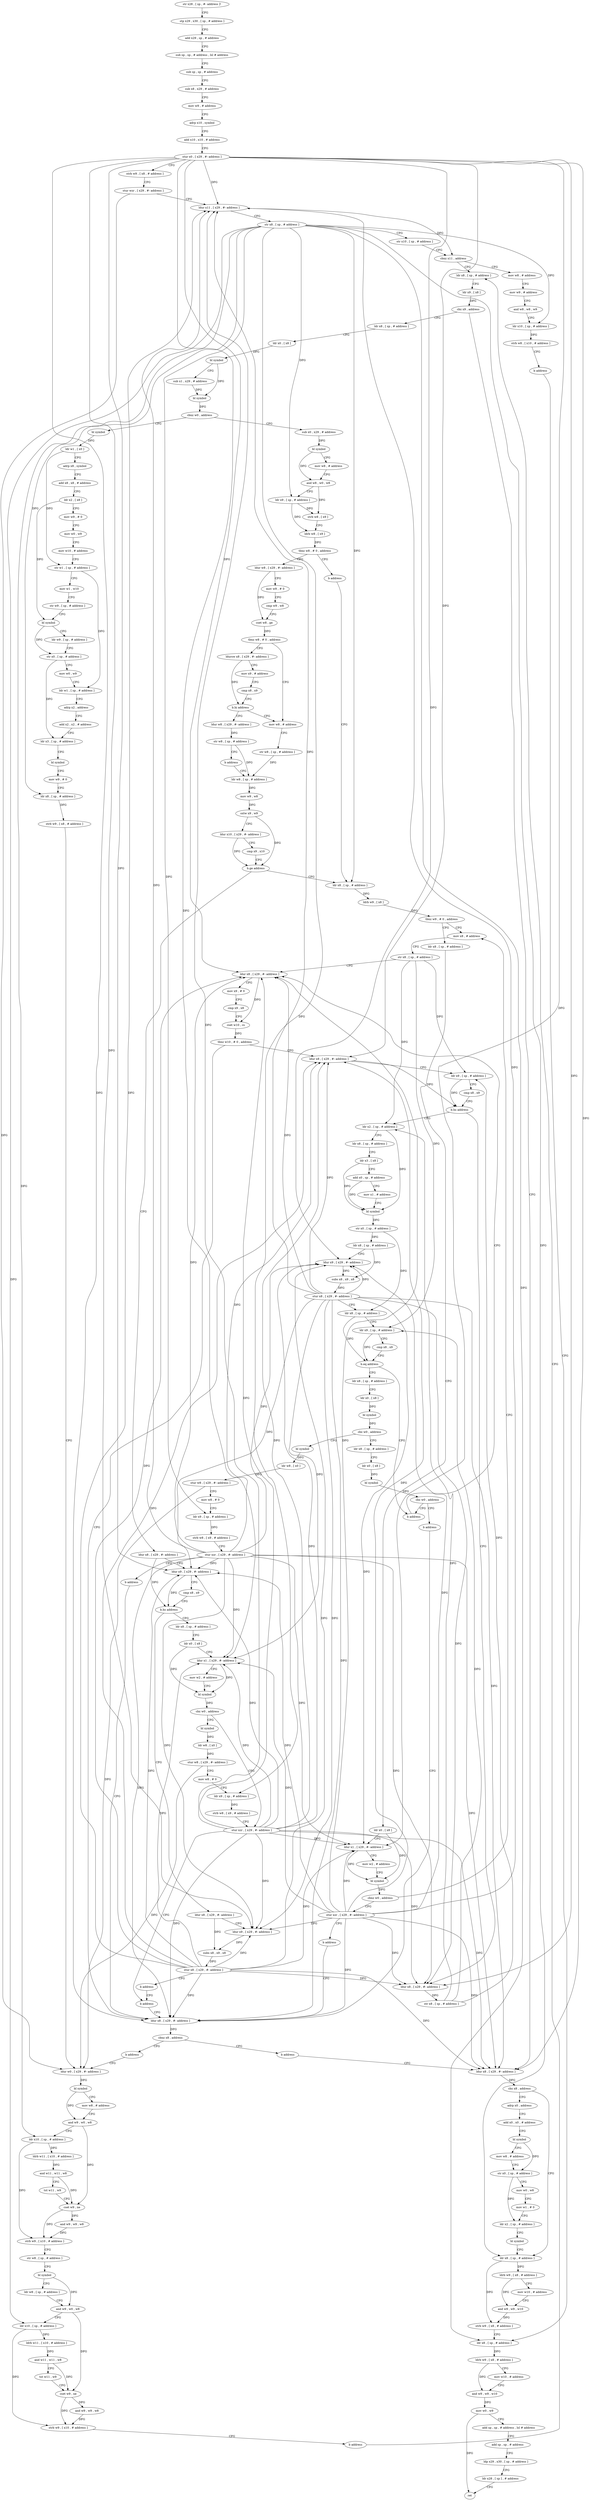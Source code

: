 digraph "func" {
"4208736" [label = "str x28 , [ sp , #- address ]!" ]
"4208740" [label = "stp x29 , x30 , [ sp , # address ]" ]
"4208744" [label = "add x29 , sp , # address" ]
"4208748" [label = "sub sp , sp , # address , lsl # address" ]
"4208752" [label = "sub sp , sp , # address" ]
"4208756" [label = "sub x8 , x29 , # address" ]
"4208760" [label = "mov w9 , # address" ]
"4208764" [label = "adrp x10 , symbol" ]
"4208768" [label = "add x10 , x10 , # address" ]
"4208772" [label = "stur x0 , [ x29 , #- address ]" ]
"4208776" [label = "strb w9 , [ x8 , # address ]" ]
"4208780" [label = "stur wzr , [ x29 , #- address ]" ]
"4208784" [label = "ldur x11 , [ x29 , #- address ]" ]
"4208788" [label = "str x8 , [ sp , # address ]" ]
"4208792" [label = "str x10 , [ sp , # address ]" ]
"4208796" [label = "cbnz x11 , address" ]
"4208824" [label = "ldr x8 , [ sp , # address ]" ]
"4208800" [label = "mov w8 , # address" ]
"4208828" [label = "ldr x9 , [ x8 ]" ]
"4208832" [label = "cbz x9 , address" ]
"4209496" [label = "ldur x8 , [ x29 , #- address ]" ]
"4208836" [label = "ldr x8 , [ sp , # address ]" ]
"4208804" [label = "mov w9 , # address" ]
"4208808" [label = "and w8 , w8 , w9" ]
"4208812" [label = "ldr x10 , [ sp , # address ]" ]
"4208816" [label = "strb w8 , [ x10 , # address ]" ]
"4208820" [label = "b address" ]
"4209560" [label = "ldr x8 , [ sp , # address ]" ]
"4209500" [label = "cbz x8 , address" ]
"4209540" [label = "ldr x8 , [ sp , # address ]" ]
"4209504" [label = "adrp x0 , address" ]
"4208840" [label = "ldr x0 , [ x8 ]" ]
"4208844" [label = "bl symbol" ]
"4208848" [label = "sub x1 , x29 , # address" ]
"4208852" [label = "bl symbol" ]
"4208856" [label = "cbnz w0 , address" ]
"4209312" [label = "bl symbol" ]
"4208860" [label = "sub x0 , x29 , # address" ]
"4209564" [label = "ldrb w9 , [ x8 , # address ]" ]
"4209568" [label = "mov w10 , # address" ]
"4209572" [label = "and w9 , w9 , w10" ]
"4209576" [label = "mov w0 , w9" ]
"4209580" [label = "add sp , sp , # address , lsl # address" ]
"4209584" [label = "add sp , sp , # address" ]
"4209588" [label = "ldp x29 , x30 , [ sp , # address ]" ]
"4209592" [label = "ldr x28 , [ sp ] , # address" ]
"4209596" [label = "ret" ]
"4209544" [label = "ldrb w9 , [ x8 , # address ]" ]
"4209548" [label = "mov w10 , # address" ]
"4209552" [label = "and w9 , w9 , w10" ]
"4209556" [label = "strb w9 , [ x8 , # address ]" ]
"4209508" [label = "add x0 , x0 , # address" ]
"4209512" [label = "bl symbol" ]
"4209516" [label = "mov w8 , # address" ]
"4209520" [label = "str x0 , [ sp , # address ]" ]
"4209524" [label = "mov w0 , w8" ]
"4209528" [label = "mov w1 , # 0" ]
"4209532" [label = "ldr x2 , [ sp , # address ]" ]
"4209536" [label = "bl symbol" ]
"4209316" [label = "ldr w1 , [ x0 ]" ]
"4209320" [label = "adrp x8 , symbol" ]
"4209324" [label = "add x8 , x8 , # address" ]
"4209328" [label = "ldr x2 , [ x8 ]" ]
"4209332" [label = "mov w9 , # 0" ]
"4209336" [label = "mov w0 , w9" ]
"4209340" [label = "mov w10 , # address" ]
"4209344" [label = "str w1 , [ sp , # address ]" ]
"4209348" [label = "mov w1 , w10" ]
"4209352" [label = "str w9 , [ sp , # address ]" ]
"4209356" [label = "bl symbol" ]
"4209360" [label = "ldr w9 , [ sp , # address ]" ]
"4209364" [label = "str x0 , [ sp , # address ]" ]
"4209368" [label = "mov w0 , w9" ]
"4209372" [label = "ldr w1 , [ sp , # address ]" ]
"4209376" [label = "adrp x2 , address" ]
"4209380" [label = "add x2 , x2 , # address" ]
"4209384" [label = "ldr x3 , [ sp , # address ]" ]
"4209388" [label = "bl symbol" ]
"4209392" [label = "mov w9 , # 0" ]
"4209396" [label = "ldr x8 , [ sp , # address ]" ]
"4209400" [label = "strb w9 , [ x8 , # address ]" ]
"4209404" [label = "ldur w0 , [ x29 , #- address ]" ]
"4208864" [label = "bl symbol" ]
"4208868" [label = "mov w8 , # address" ]
"4208872" [label = "and w8 , w0 , w8" ]
"4208876" [label = "ldr x9 , [ sp , # address ]" ]
"4208880" [label = "strb w8 , [ x9 ]" ]
"4208884" [label = "ldrb w8 , [ x9 ]" ]
"4208888" [label = "tbnz w8 , # 0 , address" ]
"4208896" [label = "ldur w8 , [ x29 , #- address ]" ]
"4208892" [label = "b address" ]
"4208900" [label = "mov w9 , # 0" ]
"4208904" [label = "cmp w9 , w8" ]
"4208908" [label = "cset w8 , ge" ]
"4208912" [label = "tbnz w8 , # 0 , address" ]
"4208944" [label = "mov w8 , # address" ]
"4208916" [label = "ldursw x8 , [ x29 , #- address ]" ]
"4209068" [label = "ldr x8 , [ sp , # address ]" ]
"4208948" [label = "str w8 , [ sp , # address ]" ]
"4208952" [label = "ldr w8 , [ sp , # address ]" ]
"4208920" [label = "mov x9 , # address" ]
"4208924" [label = "cmp x8 , x9" ]
"4208928" [label = "b.hi address" ]
"4208932" [label = "ldur w8 , [ x29 , #- address ]" ]
"4209072" [label = "ldrb w9 , [ x8 ]" ]
"4209076" [label = "tbnz w9 , # 0 , address" ]
"4209112" [label = "mov x8 , # address" ]
"4209080" [label = "ldr x8 , [ sp , # address ]" ]
"4208976" [label = "ldur x8 , [ x29 , #- address ]" ]
"4208980" [label = "ldur x9 , [ x29 , #- address ]" ]
"4208984" [label = "cmp x8 , x9" ]
"4208988" [label = "b.hs address" ]
"4209012" [label = "ldr x8 , [ sp , # address ]" ]
"4208992" [label = "ldur x8 , [ x29 , #- address ]" ]
"4208936" [label = "str w8 , [ sp , # address ]" ]
"4208940" [label = "b address" ]
"4209116" [label = "str x8 , [ sp , # address ]" ]
"4209120" [label = "ldur x8 , [ x29 , #- address ]" ]
"4209084" [label = "ldr x0 , [ x8 ]" ]
"4209088" [label = "ldur x1 , [ x29 , #- address ]" ]
"4209092" [label = "mov w2 , # address" ]
"4209096" [label = "bl symbol" ]
"4209100" [label = "cbnz w0 , address" ]
"4209104" [label = "stur xzr , [ x29 , #- address ]" ]
"4209016" [label = "ldr x0 , [ x8 ]" ]
"4209020" [label = "ldur x1 , [ x29 , #- address ]" ]
"4209024" [label = "mov w2 , # address" ]
"4209028" [label = "bl symbol" ]
"4209032" [label = "cbz w0 , address" ]
"4209060" [label = "stur xzr , [ x29 , #- address ]" ]
"4209036" [label = "bl symbol" ]
"4208996" [label = "ldur x9 , [ x29 , #- address ]" ]
"4209000" [label = "subs x8 , x9 , x8" ]
"4209004" [label = "stur x8 , [ x29 , #- address ]" ]
"4209008" [label = "b address" ]
"4209064" [label = "b address" ]
"4208956" [label = "mov w9 , w8" ]
"4208960" [label = "sxtw x9 , w9" ]
"4208964" [label = "ldur x10 , [ x29 , #- address ]" ]
"4208968" [label = "cmp x9 , x10" ]
"4208972" [label = "b.ge address" ]
"4209296" [label = "ldur x8 , [ x29 , #- address ]" ]
"4209300" [label = "cbnz x8 , address" ]
"4209308" [label = "b address" ]
"4209304" [label = "b address" ]
"4209140" [label = "ldur x8 , [ x29 , #- address ]" ]
"4209144" [label = "ldr x9 , [ sp , # address ]" ]
"4209148" [label = "cmp x8 , x9" ]
"4209152" [label = "b.hs address" ]
"4209164" [label = "ldr x2 , [ sp , # address ]" ]
"4209156" [label = "ldur x8 , [ x29 , #- address ]" ]
"4209108" [label = "b address" ]
"4209040" [label = "ldr w8 , [ x0 ]" ]
"4209044" [label = "stur w8 , [ x29 , #- address ]" ]
"4209048" [label = "mov w8 , # 0" ]
"4209052" [label = "ldr x9 , [ sp , # address ]" ]
"4209056" [label = "strb w8 , [ x9 , # address ]" ]
"4209168" [label = "ldr x8 , [ sp , # address ]" ]
"4209172" [label = "ldr x3 , [ x8 ]" ]
"4209176" [label = "add x0 , sp , # address" ]
"4209180" [label = "mov x1 , # address" ]
"4209184" [label = "bl symbol" ]
"4209188" [label = "str x0 , [ sp , # address ]" ]
"4209192" [label = "ldr x8 , [ sp , # address ]" ]
"4209196" [label = "ldur x9 , [ x29 , #- address ]" ]
"4209200" [label = "subs x8 , x9 , x8" ]
"4209204" [label = "stur x8 , [ x29 , #- address ]" ]
"4209208" [label = "ldr x8 , [ sp , # address ]" ]
"4209212" [label = "ldr x9 , [ sp , # address ]" ]
"4209216" [label = "cmp x8 , x9" ]
"4209220" [label = "b.eq address" ]
"4209292" [label = "b address" ]
"4209224" [label = "ldr x8 , [ sp , # address ]" ]
"4209160" [label = "str x8 , [ sp , # address ]" ]
"4209408" [label = "bl symbol" ]
"4209412" [label = "mov w8 , # address" ]
"4209416" [label = "and w9 , w0 , w8" ]
"4209420" [label = "ldr x10 , [ sp , # address ]" ]
"4209424" [label = "ldrb w11 , [ x10 , # address ]" ]
"4209428" [label = "and w11 , w11 , w8" ]
"4209432" [label = "tst w11 , w9" ]
"4209436" [label = "cset w9 , ne" ]
"4209440" [label = "and w9 , w9 , w8" ]
"4209444" [label = "strb w9 , [ x10 , # address ]" ]
"4209448" [label = "str w8 , [ sp , # address ]" ]
"4209452" [label = "bl symbol" ]
"4209456" [label = "ldr w8 , [ sp , # address ]" ]
"4209460" [label = "and w9 , w0 , w8" ]
"4209464" [label = "ldr x10 , [ sp , # address ]" ]
"4209468" [label = "ldrb w11 , [ x10 , # address ]" ]
"4209472" [label = "and w11 , w11 , w8" ]
"4209476" [label = "tst w11 , w9" ]
"4209480" [label = "cset w9 , ne" ]
"4209484" [label = "and w9 , w9 , w8" ]
"4209488" [label = "strb w9 , [ x10 , # address ]" ]
"4209492" [label = "b address" ]
"4209228" [label = "ldr x0 , [ x8 ]" ]
"4209232" [label = "bl symbol" ]
"4209236" [label = "cbz w0 , address" ]
"4209272" [label = "ldr x8 , [ sp , # address ]" ]
"4209240" [label = "bl symbol" ]
"4209124" [label = "mov x9 , # 0" ]
"4209128" [label = "cmp x9 , x8" ]
"4209132" [label = "cset w10 , cs" ]
"4209136" [label = "tbnz w10 , # 0 , address" ]
"4209276" [label = "ldr x0 , [ x8 ]" ]
"4209280" [label = "bl symbol" ]
"4209284" [label = "cbz w0 , address" ]
"4209288" [label = "b address" ]
"4209244" [label = "ldr w8 , [ x0 ]" ]
"4209248" [label = "stur w8 , [ x29 , #- address ]" ]
"4209252" [label = "mov w8 , # 0" ]
"4209256" [label = "ldr x9 , [ sp , # address ]" ]
"4209260" [label = "strb w8 , [ x9 , # address ]" ]
"4209264" [label = "stur xzr , [ x29 , #- address ]" ]
"4209268" [label = "b address" ]
"4208736" -> "4208740" [ label = "CFG" ]
"4208740" -> "4208744" [ label = "CFG" ]
"4208744" -> "4208748" [ label = "CFG" ]
"4208748" -> "4208752" [ label = "CFG" ]
"4208752" -> "4208756" [ label = "CFG" ]
"4208756" -> "4208760" [ label = "CFG" ]
"4208760" -> "4208764" [ label = "CFG" ]
"4208764" -> "4208768" [ label = "CFG" ]
"4208768" -> "4208772" [ label = "CFG" ]
"4208772" -> "4208776" [ label = "CFG" ]
"4208772" -> "4208784" [ label = "DFG" ]
"4208772" -> "4209496" [ label = "DFG" ]
"4208772" -> "4209088" [ label = "DFG" ]
"4208772" -> "4209120" [ label = "DFG" ]
"4208772" -> "4209296" [ label = "DFG" ]
"4208772" -> "4208980" [ label = "DFG" ]
"4208772" -> "4209020" [ label = "DFG" ]
"4208772" -> "4208996" [ label = "DFG" ]
"4208772" -> "4209140" [ label = "DFG" ]
"4208772" -> "4209196" [ label = "DFG" ]
"4208772" -> "4209156" [ label = "DFG" ]
"4208776" -> "4208780" [ label = "CFG" ]
"4208780" -> "4208784" [ label = "CFG" ]
"4208780" -> "4209404" [ label = "DFG" ]
"4208784" -> "4208788" [ label = "CFG" ]
"4208784" -> "4208796" [ label = "DFG" ]
"4208788" -> "4208792" [ label = "CFG" ]
"4208788" -> "4208812" [ label = "DFG" ]
"4208788" -> "4209560" [ label = "DFG" ]
"4208788" -> "4209540" [ label = "DFG" ]
"4208788" -> "4209396" [ label = "DFG" ]
"4208788" -> "4208876" [ label = "DFG" ]
"4208788" -> "4209420" [ label = "DFG" ]
"4208788" -> "4209068" [ label = "DFG" ]
"4208788" -> "4209464" [ label = "DFG" ]
"4208788" -> "4209052" [ label = "DFG" ]
"4208788" -> "4209256" [ label = "DFG" ]
"4208792" -> "4208796" [ label = "CFG" ]
"4208796" -> "4208824" [ label = "CFG" ]
"4208796" -> "4208800" [ label = "CFG" ]
"4208824" -> "4208828" [ label = "CFG" ]
"4208800" -> "4208804" [ label = "CFG" ]
"4208828" -> "4208832" [ label = "DFG" ]
"4208832" -> "4209496" [ label = "CFG" ]
"4208832" -> "4208836" [ label = "CFG" ]
"4209496" -> "4209500" [ label = "DFG" ]
"4208836" -> "4208840" [ label = "CFG" ]
"4208804" -> "4208808" [ label = "CFG" ]
"4208808" -> "4208812" [ label = "CFG" ]
"4208812" -> "4208816" [ label = "DFG" ]
"4208816" -> "4208820" [ label = "CFG" ]
"4208820" -> "4209560" [ label = "CFG" ]
"4209560" -> "4209564" [ label = "DFG" ]
"4209500" -> "4209540" [ label = "CFG" ]
"4209500" -> "4209504" [ label = "CFG" ]
"4209540" -> "4209544" [ label = "DFG" ]
"4209540" -> "4209556" [ label = "DFG" ]
"4209504" -> "4209508" [ label = "CFG" ]
"4208840" -> "4208844" [ label = "DFG" ]
"4208844" -> "4208848" [ label = "CFG" ]
"4208844" -> "4208852" [ label = "DFG" ]
"4208848" -> "4208852" [ label = "DFG" ]
"4208852" -> "4208856" [ label = "DFG" ]
"4208856" -> "4209312" [ label = "CFG" ]
"4208856" -> "4208860" [ label = "CFG" ]
"4209312" -> "4209316" [ label = "DFG" ]
"4208860" -> "4208864" [ label = "DFG" ]
"4209564" -> "4209568" [ label = "CFG" ]
"4209564" -> "4209572" [ label = "DFG" ]
"4209568" -> "4209572" [ label = "CFG" ]
"4209572" -> "4209576" [ label = "DFG" ]
"4209576" -> "4209580" [ label = "CFG" ]
"4209576" -> "4209596" [ label = "DFG" ]
"4209580" -> "4209584" [ label = "CFG" ]
"4209584" -> "4209588" [ label = "CFG" ]
"4209588" -> "4209592" [ label = "CFG" ]
"4209592" -> "4209596" [ label = "CFG" ]
"4209544" -> "4209548" [ label = "CFG" ]
"4209544" -> "4209552" [ label = "DFG" ]
"4209548" -> "4209552" [ label = "CFG" ]
"4209552" -> "4209556" [ label = "DFG" ]
"4209556" -> "4209560" [ label = "CFG" ]
"4209508" -> "4209512" [ label = "CFG" ]
"4209512" -> "4209516" [ label = "CFG" ]
"4209512" -> "4209520" [ label = "DFG" ]
"4209516" -> "4209520" [ label = "CFG" ]
"4209520" -> "4209524" [ label = "CFG" ]
"4209520" -> "4209532" [ label = "DFG" ]
"4209524" -> "4209528" [ label = "CFG" ]
"4209528" -> "4209532" [ label = "CFG" ]
"4209532" -> "4209536" [ label = "CFG" ]
"4209536" -> "4209540" [ label = "CFG" ]
"4209316" -> "4209320" [ label = "CFG" ]
"4209316" -> "4209344" [ label = "DFG" ]
"4209320" -> "4209324" [ label = "CFG" ]
"4209324" -> "4209328" [ label = "CFG" ]
"4209328" -> "4209332" [ label = "CFG" ]
"4209328" -> "4209356" [ label = "DFG" ]
"4209332" -> "4209336" [ label = "CFG" ]
"4209336" -> "4209340" [ label = "CFG" ]
"4209340" -> "4209344" [ label = "CFG" ]
"4209344" -> "4209348" [ label = "CFG" ]
"4209344" -> "4209372" [ label = "DFG" ]
"4209348" -> "4209352" [ label = "CFG" ]
"4209352" -> "4209356" [ label = "CFG" ]
"4209356" -> "4209360" [ label = "CFG" ]
"4209356" -> "4209364" [ label = "DFG" ]
"4209360" -> "4209364" [ label = "CFG" ]
"4209364" -> "4209368" [ label = "CFG" ]
"4209364" -> "4209384" [ label = "DFG" ]
"4209368" -> "4209372" [ label = "CFG" ]
"4209372" -> "4209376" [ label = "CFG" ]
"4209376" -> "4209380" [ label = "CFG" ]
"4209380" -> "4209384" [ label = "CFG" ]
"4209384" -> "4209388" [ label = "CFG" ]
"4209388" -> "4209392" [ label = "CFG" ]
"4209392" -> "4209396" [ label = "CFG" ]
"4209396" -> "4209400" [ label = "DFG" ]
"4209400" -> "4209404" [ label = "CFG" ]
"4209404" -> "4209408" [ label = "DFG" ]
"4208864" -> "4208868" [ label = "CFG" ]
"4208864" -> "4208872" [ label = "DFG" ]
"4208868" -> "4208872" [ label = "CFG" ]
"4208872" -> "4208876" [ label = "CFG" ]
"4208872" -> "4208880" [ label = "DFG" ]
"4208876" -> "4208880" [ label = "DFG" ]
"4208876" -> "4208884" [ label = "DFG" ]
"4208880" -> "4208884" [ label = "CFG" ]
"4208884" -> "4208888" [ label = "DFG" ]
"4208888" -> "4208896" [ label = "CFG" ]
"4208888" -> "4208892" [ label = "CFG" ]
"4208896" -> "4208900" [ label = "CFG" ]
"4208896" -> "4208908" [ label = "DFG" ]
"4208892" -> "4209068" [ label = "CFG" ]
"4208900" -> "4208904" [ label = "CFG" ]
"4208904" -> "4208908" [ label = "CFG" ]
"4208908" -> "4208912" [ label = "DFG" ]
"4208912" -> "4208944" [ label = "CFG" ]
"4208912" -> "4208916" [ label = "CFG" ]
"4208944" -> "4208948" [ label = "CFG" ]
"4208916" -> "4208920" [ label = "CFG" ]
"4208916" -> "4208928" [ label = "DFG" ]
"4209068" -> "4209072" [ label = "DFG" ]
"4208948" -> "4208952" [ label = "DFG" ]
"4208952" -> "4208956" [ label = "DFG" ]
"4208920" -> "4208924" [ label = "CFG" ]
"4208924" -> "4208928" [ label = "CFG" ]
"4208928" -> "4208944" [ label = "CFG" ]
"4208928" -> "4208932" [ label = "CFG" ]
"4208932" -> "4208936" [ label = "DFG" ]
"4209072" -> "4209076" [ label = "DFG" ]
"4209076" -> "4209112" [ label = "CFG" ]
"4209076" -> "4209080" [ label = "CFG" ]
"4209112" -> "4209116" [ label = "CFG" ]
"4209080" -> "4209084" [ label = "CFG" ]
"4208976" -> "4208980" [ label = "CFG" ]
"4208976" -> "4208988" [ label = "DFG" ]
"4208980" -> "4208984" [ label = "CFG" ]
"4208980" -> "4208988" [ label = "DFG" ]
"4208984" -> "4208988" [ label = "CFG" ]
"4208988" -> "4209012" [ label = "CFG" ]
"4208988" -> "4208992" [ label = "CFG" ]
"4209012" -> "4209016" [ label = "CFG" ]
"4208992" -> "4208996" [ label = "CFG" ]
"4208992" -> "4209000" [ label = "DFG" ]
"4208936" -> "4208940" [ label = "CFG" ]
"4208936" -> "4208952" [ label = "DFG" ]
"4208940" -> "4208952" [ label = "CFG" ]
"4209116" -> "4209120" [ label = "CFG" ]
"4209116" -> "4209144" [ label = "DFG" ]
"4209116" -> "4209164" [ label = "DFG" ]
"4209116" -> "4209212" [ label = "DFG" ]
"4209120" -> "4209124" [ label = "CFG" ]
"4209120" -> "4209132" [ label = "DFG" ]
"4209084" -> "4209088" [ label = "CFG" ]
"4209084" -> "4209096" [ label = "DFG" ]
"4209088" -> "4209092" [ label = "CFG" ]
"4209088" -> "4209096" [ label = "DFG" ]
"4209092" -> "4209096" [ label = "CFG" ]
"4209096" -> "4209100" [ label = "DFG" ]
"4209100" -> "4209112" [ label = "CFG" ]
"4209100" -> "4209104" [ label = "CFG" ]
"4209104" -> "4209108" [ label = "CFG" ]
"4209104" -> "4208784" [ label = "DFG" ]
"4209104" -> "4209496" [ label = "DFG" ]
"4209104" -> "4209088" [ label = "DFG" ]
"4209104" -> "4209120" [ label = "DFG" ]
"4209104" -> "4209296" [ label = "DFG" ]
"4209104" -> "4208980" [ label = "DFG" ]
"4209104" -> "4209020" [ label = "DFG" ]
"4209104" -> "4208996" [ label = "DFG" ]
"4209104" -> "4209140" [ label = "DFG" ]
"4209104" -> "4209196" [ label = "DFG" ]
"4209104" -> "4209156" [ label = "DFG" ]
"4209016" -> "4209020" [ label = "CFG" ]
"4209016" -> "4209028" [ label = "DFG" ]
"4209020" -> "4209024" [ label = "CFG" ]
"4209020" -> "4209028" [ label = "DFG" ]
"4209024" -> "4209028" [ label = "CFG" ]
"4209028" -> "4209032" [ label = "DFG" ]
"4209032" -> "4209060" [ label = "CFG" ]
"4209032" -> "4209036" [ label = "CFG" ]
"4209060" -> "4209064" [ label = "CFG" ]
"4209060" -> "4208784" [ label = "DFG" ]
"4209060" -> "4209496" [ label = "DFG" ]
"4209060" -> "4209088" [ label = "DFG" ]
"4209060" -> "4209120" [ label = "DFG" ]
"4209060" -> "4209296" [ label = "DFG" ]
"4209060" -> "4208980" [ label = "DFG" ]
"4209060" -> "4209020" [ label = "DFG" ]
"4209060" -> "4208996" [ label = "DFG" ]
"4209060" -> "4209140" [ label = "DFG" ]
"4209060" -> "4209196" [ label = "DFG" ]
"4209060" -> "4209156" [ label = "DFG" ]
"4209036" -> "4209040" [ label = "DFG" ]
"4208996" -> "4209000" [ label = "DFG" ]
"4209000" -> "4209004" [ label = "DFG" ]
"4209004" -> "4209008" [ label = "CFG" ]
"4209004" -> "4208784" [ label = "DFG" ]
"4209004" -> "4209496" [ label = "DFG" ]
"4209004" -> "4209088" [ label = "DFG" ]
"4209004" -> "4209120" [ label = "DFG" ]
"4209004" -> "4209296" [ label = "DFG" ]
"4209004" -> "4208980" [ label = "DFG" ]
"4209004" -> "4209020" [ label = "DFG" ]
"4209004" -> "4208996" [ label = "DFG" ]
"4209004" -> "4209140" [ label = "DFG" ]
"4209004" -> "4209196" [ label = "DFG" ]
"4209004" -> "4209156" [ label = "DFG" ]
"4209008" -> "4209064" [ label = "CFG" ]
"4209064" -> "4209296" [ label = "CFG" ]
"4208956" -> "4208960" [ label = "DFG" ]
"4208960" -> "4208964" [ label = "CFG" ]
"4208960" -> "4208972" [ label = "DFG" ]
"4208964" -> "4208968" [ label = "CFG" ]
"4208964" -> "4208972" [ label = "DFG" ]
"4208968" -> "4208972" [ label = "CFG" ]
"4208972" -> "4209068" [ label = "CFG" ]
"4208972" -> "4208976" [ label = "CFG" ]
"4209296" -> "4209300" [ label = "DFG" ]
"4209300" -> "4209308" [ label = "CFG" ]
"4209300" -> "4209304" [ label = "CFG" ]
"4209308" -> "4209404" [ label = "CFG" ]
"4209304" -> "4209496" [ label = "CFG" ]
"4209140" -> "4209144" [ label = "CFG" ]
"4209140" -> "4209152" [ label = "DFG" ]
"4209144" -> "4209148" [ label = "CFG" ]
"4209144" -> "4209152" [ label = "DFG" ]
"4209148" -> "4209152" [ label = "CFG" ]
"4209152" -> "4209164" [ label = "CFG" ]
"4209152" -> "4209156" [ label = "CFG" ]
"4209164" -> "4209168" [ label = "CFG" ]
"4209164" -> "4209184" [ label = "DFG" ]
"4209156" -> "4209160" [ label = "DFG" ]
"4209108" -> "4209296" [ label = "CFG" ]
"4209040" -> "4209044" [ label = "DFG" ]
"4209044" -> "4209048" [ label = "CFG" ]
"4209044" -> "4209404" [ label = "DFG" ]
"4209048" -> "4209052" [ label = "CFG" ]
"4209052" -> "4209056" [ label = "DFG" ]
"4209056" -> "4209060" [ label = "CFG" ]
"4209168" -> "4209172" [ label = "CFG" ]
"4209172" -> "4209176" [ label = "CFG" ]
"4209172" -> "4209184" [ label = "DFG" ]
"4209176" -> "4209180" [ label = "CFG" ]
"4209176" -> "4209184" [ label = "DFG" ]
"4209180" -> "4209184" [ label = "CFG" ]
"4209184" -> "4209188" [ label = "DFG" ]
"4209188" -> "4209192" [ label = "DFG" ]
"4209188" -> "4209208" [ label = "DFG" ]
"4209192" -> "4209196" [ label = "CFG" ]
"4209192" -> "4209200" [ label = "DFG" ]
"4209196" -> "4209200" [ label = "DFG" ]
"4209200" -> "4209204" [ label = "DFG" ]
"4209204" -> "4209208" [ label = "CFG" ]
"4209204" -> "4208784" [ label = "DFG" ]
"4209204" -> "4209496" [ label = "DFG" ]
"4209204" -> "4209088" [ label = "DFG" ]
"4209204" -> "4209120" [ label = "DFG" ]
"4209204" -> "4209296" [ label = "DFG" ]
"4209204" -> "4208980" [ label = "DFG" ]
"4209204" -> "4209020" [ label = "DFG" ]
"4209204" -> "4208996" [ label = "DFG" ]
"4209204" -> "4209140" [ label = "DFG" ]
"4209204" -> "4209196" [ label = "DFG" ]
"4209204" -> "4209156" [ label = "DFG" ]
"4209208" -> "4209212" [ label = "CFG" ]
"4209208" -> "4209220" [ label = "DFG" ]
"4209212" -> "4209216" [ label = "CFG" ]
"4209212" -> "4209220" [ label = "DFG" ]
"4209216" -> "4209220" [ label = "CFG" ]
"4209220" -> "4209292" [ label = "CFG" ]
"4209220" -> "4209224" [ label = "CFG" ]
"4209292" -> "4209120" [ label = "CFG" ]
"4209224" -> "4209228" [ label = "CFG" ]
"4209160" -> "4209164" [ label = "DFG" ]
"4209160" -> "4209144" [ label = "DFG" ]
"4209160" -> "4209212" [ label = "DFG" ]
"4209408" -> "4209412" [ label = "CFG" ]
"4209408" -> "4209416" [ label = "DFG" ]
"4209412" -> "4209416" [ label = "CFG" ]
"4209416" -> "4209420" [ label = "CFG" ]
"4209416" -> "4209436" [ label = "DFG" ]
"4209420" -> "4209424" [ label = "DFG" ]
"4209420" -> "4209444" [ label = "DFG" ]
"4209424" -> "4209428" [ label = "DFG" ]
"4209428" -> "4209432" [ label = "CFG" ]
"4209428" -> "4209436" [ label = "DFG" ]
"4209432" -> "4209436" [ label = "CFG" ]
"4209436" -> "4209440" [ label = "DFG" ]
"4209436" -> "4209444" [ label = "DFG" ]
"4209440" -> "4209444" [ label = "DFG" ]
"4209444" -> "4209448" [ label = "CFG" ]
"4209448" -> "4209452" [ label = "CFG" ]
"4209452" -> "4209456" [ label = "CFG" ]
"4209452" -> "4209460" [ label = "DFG" ]
"4209456" -> "4209460" [ label = "CFG" ]
"4209460" -> "4209464" [ label = "CFG" ]
"4209460" -> "4209480" [ label = "DFG" ]
"4209464" -> "4209468" [ label = "DFG" ]
"4209464" -> "4209488" [ label = "DFG" ]
"4209468" -> "4209472" [ label = "DFG" ]
"4209472" -> "4209476" [ label = "CFG" ]
"4209472" -> "4209480" [ label = "DFG" ]
"4209476" -> "4209480" [ label = "CFG" ]
"4209480" -> "4209484" [ label = "DFG" ]
"4209480" -> "4209488" [ label = "DFG" ]
"4209484" -> "4209488" [ label = "DFG" ]
"4209488" -> "4209492" [ label = "CFG" ]
"4209492" -> "4208824" [ label = "CFG" ]
"4209228" -> "4209232" [ label = "DFG" ]
"4209232" -> "4209236" [ label = "DFG" ]
"4209236" -> "4209272" [ label = "CFG" ]
"4209236" -> "4209240" [ label = "CFG" ]
"4209272" -> "4209276" [ label = "CFG" ]
"4209240" -> "4209244" [ label = "DFG" ]
"4209124" -> "4209128" [ label = "CFG" ]
"4209128" -> "4209132" [ label = "CFG" ]
"4209132" -> "4209136" [ label = "DFG" ]
"4209136" -> "4209296" [ label = "CFG" ]
"4209136" -> "4209140" [ label = "CFG" ]
"4209276" -> "4209280" [ label = "DFG" ]
"4209280" -> "4209284" [ label = "DFG" ]
"4209284" -> "4209292" [ label = "CFG" ]
"4209284" -> "4209288" [ label = "CFG" ]
"4209288" -> "4209296" [ label = "CFG" ]
"4209244" -> "4209248" [ label = "DFG" ]
"4209248" -> "4209252" [ label = "CFG" ]
"4209248" -> "4209404" [ label = "DFG" ]
"4209252" -> "4209256" [ label = "CFG" ]
"4209256" -> "4209260" [ label = "DFG" ]
"4209260" -> "4209264" [ label = "CFG" ]
"4209264" -> "4209268" [ label = "CFG" ]
"4209264" -> "4208784" [ label = "DFG" ]
"4209264" -> "4209496" [ label = "DFG" ]
"4209264" -> "4209088" [ label = "DFG" ]
"4209264" -> "4209120" [ label = "DFG" ]
"4209264" -> "4209296" [ label = "DFG" ]
"4209264" -> "4208980" [ label = "DFG" ]
"4209264" -> "4209020" [ label = "DFG" ]
"4209264" -> "4208996" [ label = "DFG" ]
"4209264" -> "4209140" [ label = "DFG" ]
"4209264" -> "4209196" [ label = "DFG" ]
"4209264" -> "4209156" [ label = "DFG" ]
"4209268" -> "4209296" [ label = "CFG" ]
}
